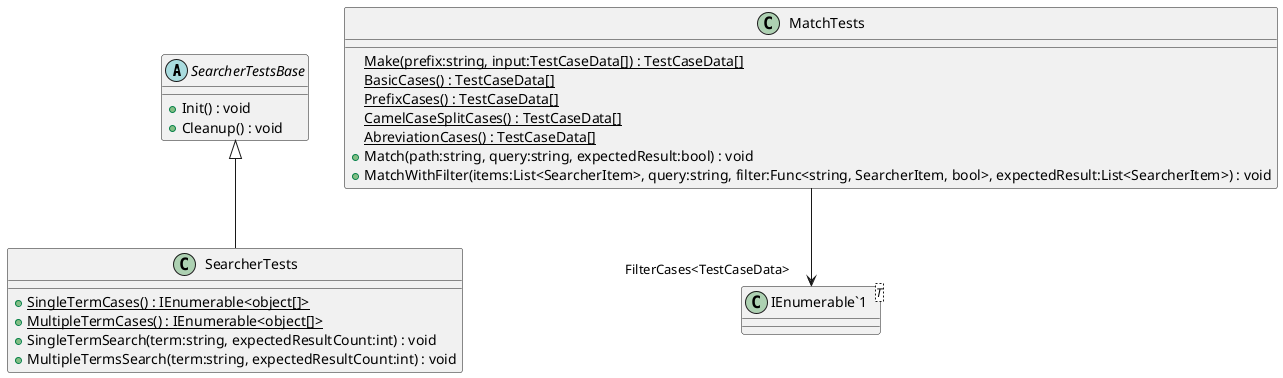 @startuml
abstract class SearcherTestsBase {
    + Init() : void
    + Cleanup() : void
}
class SearcherTests {
    + {static} SingleTermCases() : IEnumerable<object[]>
    + {static} MultipleTermCases() : IEnumerable<object[]>
    + SingleTermSearch(term:string, expectedResultCount:int) : void
    + MultipleTermsSearch(term:string, expectedResultCount:int) : void
}
class MatchTests {
    {static} Make(prefix:string, input:TestCaseData[]) : TestCaseData[]
    {static} BasicCases() : TestCaseData[]
    {static} PrefixCases() : TestCaseData[]
    {static} CamelCaseSplitCases() : TestCaseData[]
    {static} AbreviationCases() : TestCaseData[]
    + Match(path:string, query:string, expectedResult:bool) : void
    + MatchWithFilter(items:List<SearcherItem>, query:string, filter:Func<string, SearcherItem, bool>, expectedResult:List<SearcherItem>) : void
}
class "IEnumerable`1"<T> {
}
SearcherTestsBase <|-- SearcherTests
MatchTests --> "FilterCases<TestCaseData>" "IEnumerable`1"
@enduml
